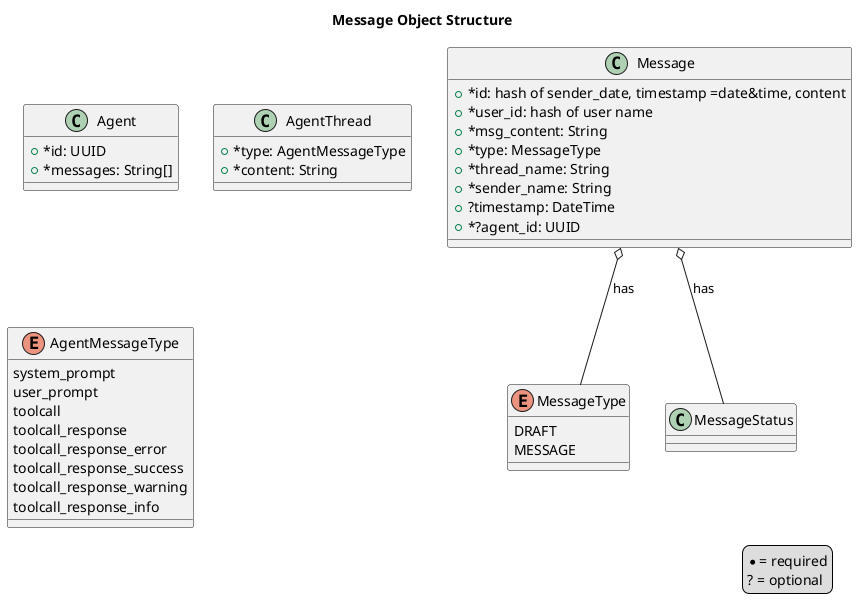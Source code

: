 @startuml
title Message Object Structure

class Message {
  +*id: hash of sender_date, timestamp =date&time, content
  +*user_id: hash of user name
  +*msg_content: String
  +*type: MessageType
  +*thread_name: String
  +*sender_name: String
  +?timestamp: DateTime
  +*?agent_id: UUID
}

enum MessageType {
  DRAFT
  MESSAGE
}

class Agent {
  +*id: UUID
  +*messages: String[]
}

class AgentThread {
  +*type: AgentMessageType
  +*content: String
}

enum AgentMessageType {
  system_prompt
  user_prompt
  toolcall
  toolcall_response
  toolcall_response_error
  toolcall_response_success
  toolcall_response_warning
  toolcall_response_info
}

Message o-- MessageType : has
Message o-- MessageStatus : has

legend right
  * = required
  ? = optional
endlegend

@enduml 